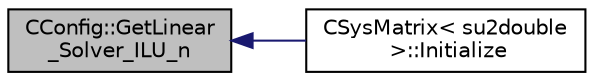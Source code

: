 digraph "CConfig::GetLinear_Solver_ILU_n"
{
  edge [fontname="Helvetica",fontsize="10",labelfontname="Helvetica",labelfontsize="10"];
  node [fontname="Helvetica",fontsize="10",shape=record];
  rankdir="LR";
  Node6171 [label="CConfig::GetLinear\l_Solver_ILU_n",height=0.2,width=0.4,color="black", fillcolor="grey75", style="filled", fontcolor="black"];
  Node6171 -> Node6172 [dir="back",color="midnightblue",fontsize="10",style="solid",fontname="Helvetica"];
  Node6172 [label="CSysMatrix\< su2double\l \>::Initialize",height=0.2,width=0.4,color="black", fillcolor="white", style="filled",URL="$class_c_sys_matrix.html#a26223555fd7147cfd6309a8030d40209",tooltip="Initializes sparse matrix system. "];
}
